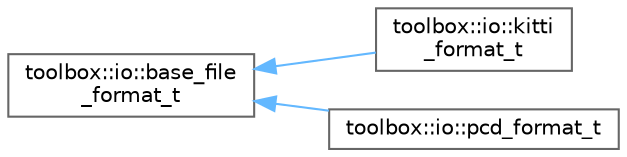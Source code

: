 digraph "Graphical Class Hierarchy"
{
 // LATEX_PDF_SIZE
  bgcolor="transparent";
  edge [fontname=Helvetica,fontsize=10,labelfontname=Helvetica,labelfontsize=10];
  node [fontname=Helvetica,fontsize=10,shape=box,height=0.2,width=0.4];
  rankdir="LR";
  Node0 [id="Node000000",label="toolbox::io::base_file\l_format_t",height=0.2,width=0.4,color="grey40", fillcolor="white", style="filled",URL="$classtoolbox_1_1io_1_1base__file__format__t.html",tooltip="文件格式读写器的基类 / Base class for file format readers/writers"];
  Node0 -> Node1 [id="edge37_Node000000_Node000001",dir="back",color="steelblue1",style="solid",tooltip=" "];
  Node1 [id="Node000001",label="toolbox::io::kitti\l_format_t",height=0.2,width=0.4,color="grey40", fillcolor="white", style="filled",URL="$classtoolbox_1_1io_1_1kitti__format__t.html",tooltip="KITTI 点云数据（.bin）文件格式处理器。/File format handler for KITTI Point Cloud Data (.bin) files."];
  Node0 -> Node2 [id="edge38_Node000000_Node000002",dir="back",color="steelblue1",style="solid",tooltip=" "];
  Node2 [id="Node000002",label="toolbox::io::pcd_format_t",height=0.2,width=0.4,color="grey40", fillcolor="white", style="filled",URL="$classtoolbox_1_1io_1_1pcd__format__t.html",tooltip="点云数据（.pcd）文件格式处理器。/File format handler for Point Cloud Data (.pcd) files."];
}

